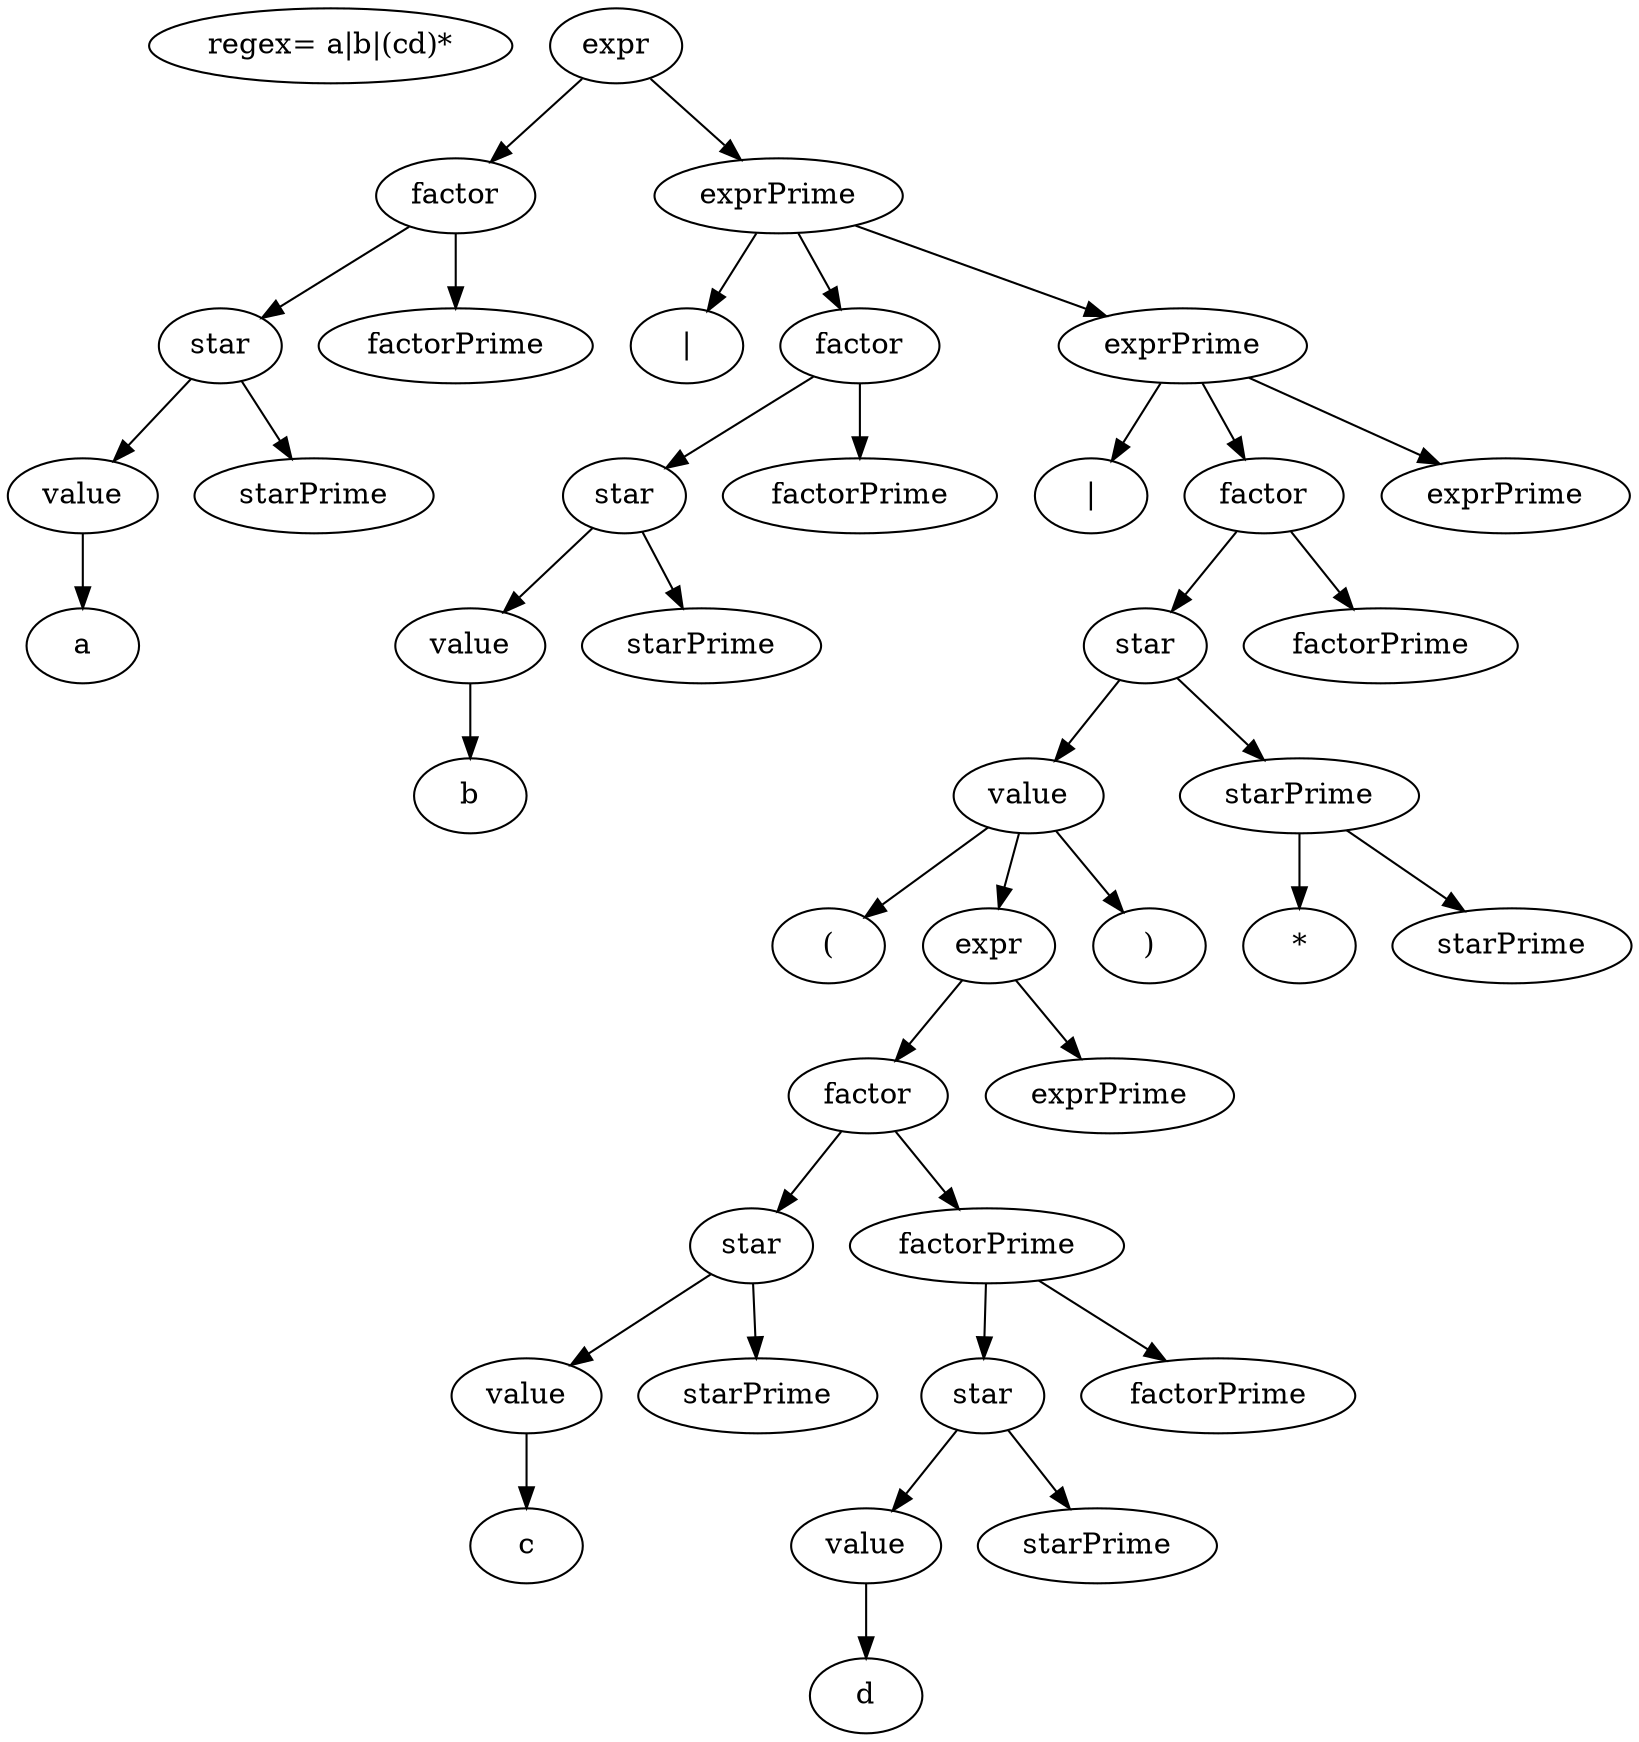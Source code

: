 digraph G {
E [label="regex= a|b|(cd)*"];
0 [label="expr"];
1 [label="factor"];
2 [label="star"];
3 [label="value"];
4 [label="a"];
6 [label="starPrime"];
8 [label="factorPrime"];
10 [label="exprPrime"];
11 [label="|"];
13 [label="factor"];
14 [label="star"];
15 [label="value"];
16 [label="b"];
18 [label="starPrime"];
20 [label="factorPrime"];
23 [label="exprPrime"];
24 [label="|"];
26 [label="factor"];
27 [label="star"];
28 [label="value"];
29 [label="("];
31 [label="expr"];
32 [label="factor"];
33 [label="star"];
34 [label="value"];
35 [label="c"];
37 [label="starPrime"];
39 [label="factorPrime"];
40 [label="star"];
41 [label="value"];
42 [label="d"];
44 [label="starPrime"];
46 [label="factorPrime"];
48 [label="exprPrime"];
51 [label=")"];
53 [label="starPrime"];
54 [label="*"];
56 [label="starPrime"];
58 [label="factorPrime"];
61 [label="exprPrime"];
0 -> 1;
0 -> 10;
1 -> 2;
1 -> 8;
2 -> 3;
2 -> 6;
3 -> 4;
10 -> 23;
10 -> 11;
10 -> 13;
13 -> 20;
13 -> 14;
14 -> 18;
14 -> 15;
15 -> 16;
23 -> 24;
23 -> 26;
23 -> 61;
26 -> 58;
26 -> 27;
27 -> 53;
27 -> 28;
28 -> 51;
28 -> 29;
28 -> 31;
31 -> 32;
31 -> 48;
32 -> 33;
32 -> 39;
33 -> 34;
33 -> 37;
34 -> 35;
39 -> 40;
39 -> 46;
40 -> 41;
40 -> 44;
41 -> 42;
53 -> 54;
53 -> 56;
}

